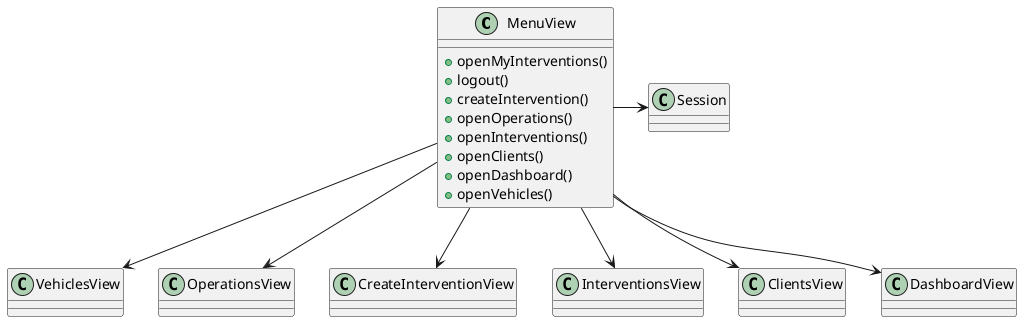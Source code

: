 @startuml
	class MenuView {
	+openMyInterventions()
	+logout()
	+createIntervention()
	+openOperations()
	+openInterventions()
	+openClients()
	+openDashboard()
	+openVehicles()
	}

	MenuView --> VehiclesView
	MenuView -> Session
	MenuView --> OperationsView
	MenuView --> CreateInterventionView
	MenuView --> InterventionsView
	MenuView --> ClientsView
	MenuView --> DashboardView
@enduml